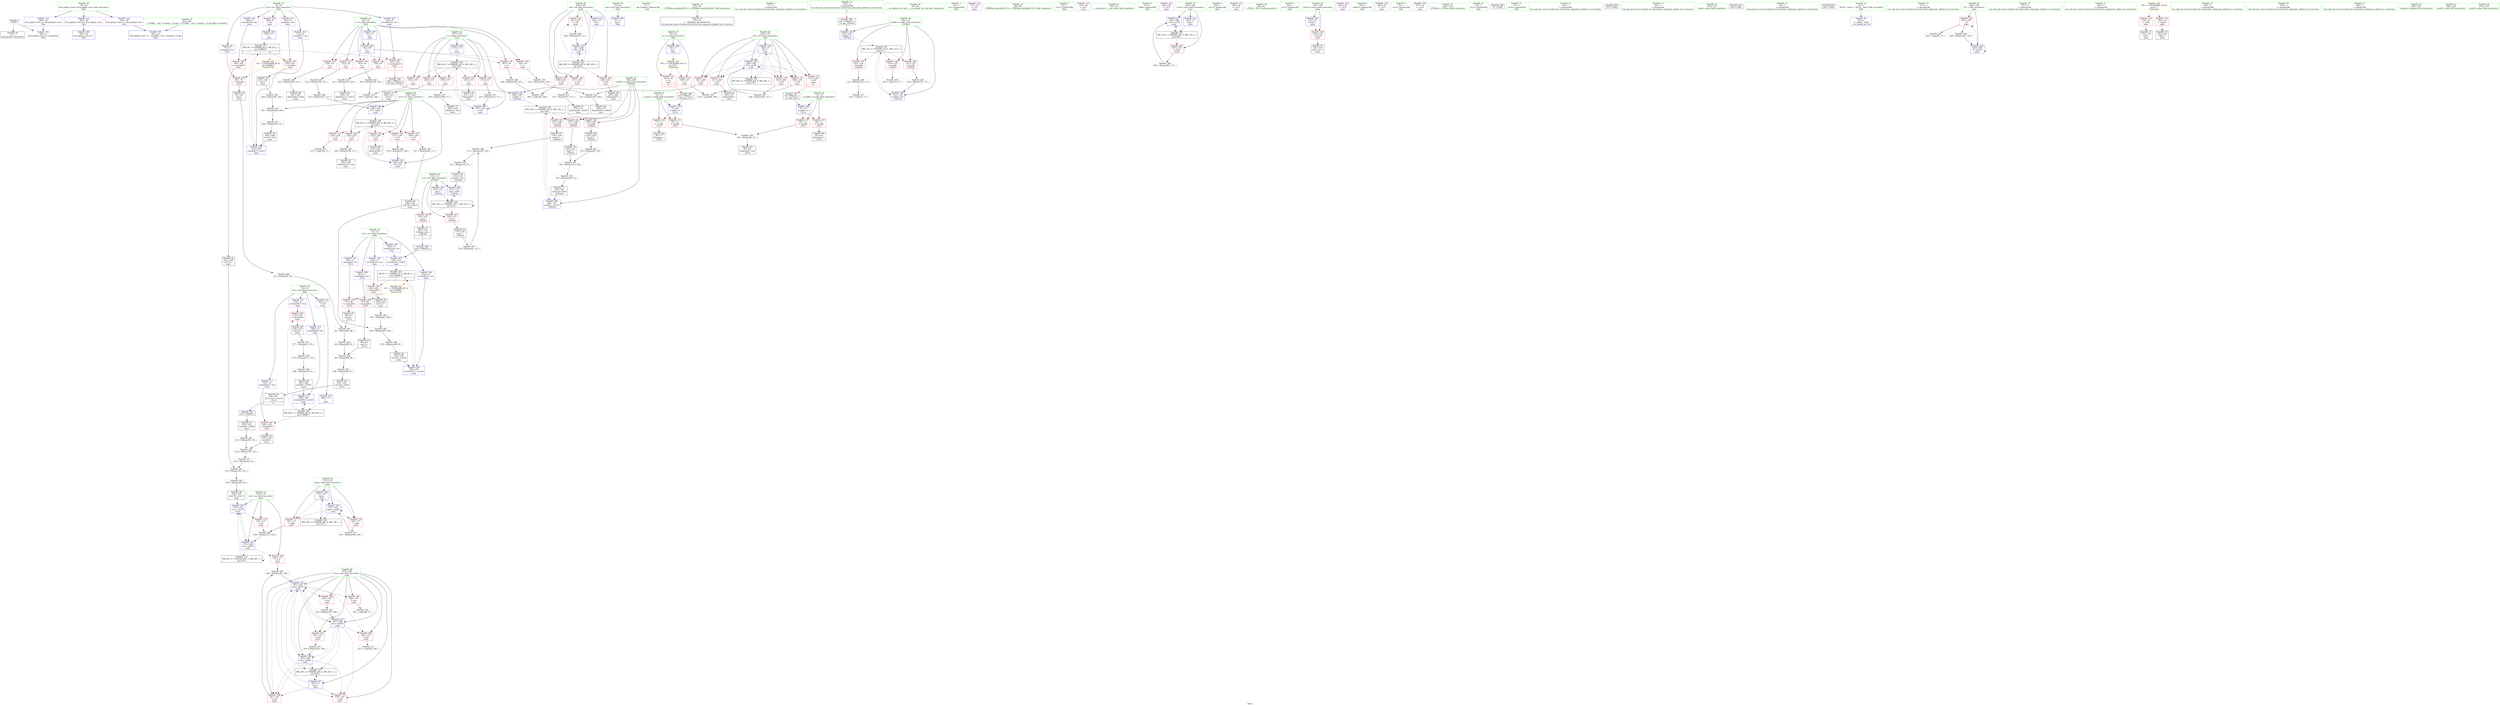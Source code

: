 digraph "SVFG" {
	label="SVFG";

	Node0x557947da56a0 [shape=record,color=grey,label="{NodeID: 0\nNullPtr}"];
	Node0x557947da56a0 -> Node0x557947db74b0[style=solid];
	Node0x557947da56a0 -> Node0x557947db95c0[style=solid];
	Node0x557947dc67a0 [shape=record,color=grey,label="{NodeID: 277\n323 = Binary(322, 91, )\n}"];
	Node0x557947dc67a0 -> Node0x557947dc8120[style=solid];
	Node0x557947db9790 [shape=record,color=blue,label="{NodeID: 194\n73\<--70\nm.addr\<--m\n_Z1Cii\n}"];
	Node0x557947db9790 -> Node0x557947dbc6c0[style=dashed];
	Node0x557947db9790 -> Node0x557947dbc790[style=dashed];
	Node0x557947db6980 [shape=record,color=purple,label="{NodeID: 111\n274\<--13\narrayidx41\<--two\nmain\n}"];
	Node0x557947db6980 -> Node0x557947dbedc0[style=solid];
	Node0x557947db4d10 [shape=record,color=green,label="{NodeID: 28\n21\<--22\nans\<--ans_field_insensitive\nGlob }"];
	Node0x557947db4d10 -> Node0x557947dbf230[style=solid];
	Node0x557947dc91a0 [shape=record,color=grey,label="{NodeID: 305\n348 = Binary(347, 349, )\n}"];
	Node0x557947dc91a0 -> Node0x557947dc1e90[style=solid];
	Node0x557947dc1dc0 [shape=record,color=blue,label="{NodeID: 222\n167\<--342\nans\<--add76\nmain\n}"];
	Node0x557947dc1dc0 -> Node0x557947dbdf20[style=dashed];
	Node0x557947dc1dc0 -> Node0x557947dbdff0[style=dashed];
	Node0x557947dc1dc0 -> Node0x557947dbe0c0[style=dashed];
	Node0x557947dc1dc0 -> Node0x557947dbe190[style=dashed];
	Node0x557947dc1dc0 -> Node0x557947dbe260[style=dashed];
	Node0x557947dc1dc0 -> Node0x557947dbe330[style=dashed];
	Node0x557947dc1dc0 -> Node0x557947dc1dc0[style=dashed];
	Node0x557947dc1dc0 -> Node0x557947dc1e90[style=dashed];
	Node0x557947dc1dc0 -> Node0x557947dc1f60[style=dashed];
	Node0x557947dc1dc0 -> Node0x557947dd84f0[style=dashed];
	Node0x557947dbc930 [shape=record,color=red,label="{NodeID: 139\n87\<--86\n\<--arrayidx2\n_Z1Cii\n}"];
	Node0x557947dbc930 -> Node0x557947db7920[style=solid];
	Node0x557947db74b0 [shape=record,color=black,label="{NodeID: 56\n2\<--3\ndummyVal\<--dummyVal\n}"];
	Node0x557947dd89f0 [shape=record,color=black,label="{NodeID: 333\nMR_36V_2 = PHI(MR_36V_4, MR_36V_1, )\npts\{170 \}\n}"];
	Node0x557947dd89f0 -> Node0x557947dc1a80[style=dashed];
	Node0x557947dbdff0 [shape=record,color=red,label="{NodeID: 167\n344\<--167\n\<--ans\nmain\n}"];
	Node0x557947dbdff0 -> Node0x557947dca520[style=solid];
	Node0x557947db8bd0 [shape=record,color=black,label="{NodeID: 84\n248\<--247\nconv26\<--add25\nmain\n}"];
	Node0x557947db8bd0 -> Node0x557947dc8a20[style=solid];
	Node0x557947d94980 [shape=record,color=green,label="{NodeID: 1\n7\<--1\n__dso_handle\<--dummyObj\nGlob }"];
	Node0x557947dc6920 [shape=record,color=grey,label="{NodeID: 278\n325 = Binary(195, 324, )\n}"];
	Node0x557947dc6920 -> Node0x557947dc6320[style=solid];
	Node0x557947db9860 [shape=record,color=blue,label="{NodeID: 195\n108\<--106\na.addr\<--a\n_Z3Powii\n}"];
	Node0x557947db9860 -> Node0x557947dd75f0[style=dashed];
	Node0x557947db6a50 [shape=record,color=purple,label="{NodeID: 112\n284\<--13\narrayidx48\<--two\nmain\n}"];
	Node0x557947db6a50 -> Node0x557947dc1670[style=solid];
	Node0x557947db4de0 [shape=record,color=green,label="{NodeID: 29\n39\<--43\nllvm.global_ctors\<--llvm.global_ctors_field_insensitive\nGlob }"];
	Node0x557947db4de0 -> Node0x557947dbba00[style=solid];
	Node0x557947db4de0 -> Node0x557947dbbb00[style=solid];
	Node0x557947db4de0 -> Node0x557947dbbc00[style=solid];
	Node0x557947dc9320 [shape=record,color=grey,label="{NodeID: 306\n250 = Binary(249, 91, )\n}"];
	Node0x557947dc9320 -> Node0x557947db8ca0[style=solid];
	Node0x557947dc1e90 [shape=record,color=blue,label="{NodeID: 223\n167\<--348\nans\<--add78\nmain\n}"];
	Node0x557947dc1e90 -> Node0x557947dbdf20[style=dashed];
	Node0x557947dc1e90 -> Node0x557947dbe190[style=dashed];
	Node0x557947dc1e90 -> Node0x557947dbe260[style=dashed];
	Node0x557947dc1e90 -> Node0x557947dbe330[style=dashed];
	Node0x557947dc1e90 -> Node0x557947dc1dc0[style=dashed];
	Node0x557947dc1e90 -> Node0x557947dc1f60[style=dashed];
	Node0x557947dc1e90 -> Node0x557947dd84f0[style=dashed];
	Node0x557947dbca00 [shape=record,color=red,label="{NodeID: 140\n97\<--96\n\<--arrayidx6\n_Z1Cii\n}"];
	Node0x557947dbca00 -> Node0x557947db7ac0[style=solid];
	Node0x557947db75b0 [shape=record,color=black,label="{NodeID: 57\n52\<--53\n\<--_ZNSt8ios_base4InitD1Ev\nCan only get source location for instruction, argument, global var or function.}"];
	Node0x557947dd8ef0 [shape=record,color=black,label="{NodeID: 334\nMR_38V_2 = PHI(MR_38V_4, MR_38V_1, )\npts\{172 \}\n}"];
	Node0x557947dd8ef0 -> Node0x557947dc1b50[style=dashed];
	Node0x557947dbe0c0 [shape=record,color=red,label="{NodeID: 168\n347\<--167\n\<--ans\nmain\n}"];
	Node0x557947dbe0c0 -> Node0x557947dc91a0[style=solid];
	Node0x557947db8ca0 [shape=record,color=black,label="{NodeID: 85\n251\<--250\nconv29\<--rem28\nmain\n}"];
	Node0x557947db8ca0 -> Node0x557947dba3c0[style=solid];
	Node0x557947da5730 [shape=record,color=green,label="{NodeID: 2\n17\<--1\n\<--dummyObj\nCan only get source location for instruction, argument, global var or function.}"];
	Node0x557947dc6aa0 [shape=record,color=grey,label="{NodeID: 279\n145 = Binary(142, 144, )\n}"];
	Node0x557947dc6aa0 -> Node0x557947dc6620[style=solid];
	Node0x557947db9930 [shape=record,color=blue,label="{NodeID: 196\n110\<--107\nb.addr\<--b\n_Z3Powii\n}"];
	Node0x557947db9930 -> Node0x557947dd6bf0[style=dashed];
	Node0x557947db6b20 [shape=record,color=purple,label="{NodeID: 113\n319\<--13\narrayidx63\<--two\nmain\n}"];
	Node0x557947db6b20 -> Node0x557947dbee90[style=solid];
	Node0x557947db4eb0 [shape=record,color=green,label="{NodeID: 30\n44\<--45\n__cxx_global_var_init\<--__cxx_global_var_init_field_insensitive\n}"];
	Node0x557947dc94a0 [shape=record,color=grey,label="{NodeID: 307\n199 = Binary(198, 117, )\n}"];
	Node0x557947dc94a0 -> Node0x557947db8480[style=solid];
	Node0x557947dc1f60 [shape=record,color=blue,label="{NodeID: 224\n167\<--356\nans\<--sub81\nmain\n}"];
	Node0x557947dc1f60 -> Node0x557947dbdf20[style=dashed];
	Node0x557947dc1f60 -> Node0x557947dbe330[style=dashed];
	Node0x557947dc1f60 -> Node0x557947dc1dc0[style=dashed];
	Node0x557947dc1f60 -> Node0x557947dd84f0[style=dashed];
	Node0x557947dbcad0 [shape=record,color=red,label="{NodeID: 141\n129\<--108\n\<--a.addr\n_Z3Powii\n}"];
	Node0x557947dbcad0 -> Node0x557947db7e00[style=solid];
	Node0x557947db76b0 [shape=record,color=black,label="{NodeID: 58\n78\<--77\nidxprom\<--\n_Z1Cii\n}"];
	Node0x557947dd93f0 [shape=record,color=black,label="{NodeID: 335\nMR_40V_2 = PHI(MR_40V_3, MR_40V_1, )\npts\{174 \}\n}"];
	Node0x557947dd93f0 -> Node0x557947dc1c20[style=dashed];
	Node0x557947dd93f0 -> Node0x557947dd93f0[style=dashed];
	Node0x557947dbe190 [shape=record,color=red,label="{NodeID: 169\n352\<--167\n\<--ans\nmain\n}"];
	Node0x557947dbe190 -> Node0x557947dca0a0[style=solid];
	Node0x557947db8d70 [shape=record,color=black,label="{NodeID: 86\n253\<--252\nidxprom30\<--\nmain\n}"];
	Node0x557947da8ba0 [shape=record,color=green,label="{NodeID: 3\n23\<--1\n.str\<--dummyObj\nGlob }"];
	Node0x557947dc6c20 [shape=record,color=grey,label="{NodeID: 280\n268 = Binary(195, 267, )\n}"];
	Node0x557947dc6c20 -> Node0x557947dca220[style=solid];
	Node0x557947db9a00 [shape=record,color=blue,label="{NodeID: 197\n112\<--117\nret\<--\n_Z3Powii\n}"];
	Node0x557947db9a00 -> Node0x557947dd70f0[style=dashed];
	Node0x557947db6bf0 [shape=record,color=purple,label="{NodeID: 114\n177\<--23\n\<--.str\nmain\n}"];
	Node0x557947db4f80 [shape=record,color=green,label="{NodeID: 31\n48\<--49\n_ZNSt8ios_base4InitC1Ev\<--_ZNSt8ios_base4InitC1Ev_field_insensitive\n}"];
	Node0x557947dc9620 [shape=record,color=grey,label="{NodeID: 308\n220 = Binary(195, 219, )\n}"];
	Node0x557947dc9620 -> Node0x557947db8890[style=solid];
	Node0x557947dc2030 [shape=record,color=blue,label="{NodeID: 225\n171\<--361\nsign\<--mul84\nmain\n}"];
	Node0x557947dc2030 -> Node0x557947dbe810[style=dashed];
	Node0x557947dc2030 -> Node0x557947dbe8e0[style=dashed];
	Node0x557947dc2030 -> Node0x557947dc2030[style=dashed];
	Node0x557947dc2030 -> Node0x557947dd8ef0[style=dashed];
	Node0x557947dbcba0 [shape=record,color=red,label="{NodeID: 142\n140\<--108\n\<--a.addr\n_Z3Powii\n}"];
	Node0x557947dbcba0 -> Node0x557947db7fa0[style=solid];
	Node0x557947db7780 [shape=record,color=black,label="{NodeID: 59\n81\<--80\nconv\<--\n_Z1Cii\n}"];
	Node0x557947db7780 -> Node0x557947dc7520[style=solid];
	Node0x557947dda100 [shape=record,color=black,label="{NodeID: 336\nMR_24V_3 = PHI(MR_24V_4, MR_24V_2, )\npts\{158 \}\n}"];
	Node0x557947dda100 -> Node0x557947dbd220[style=dashed];
	Node0x557947dda100 -> Node0x557947dbd2f0[style=dashed];
	Node0x557947dda100 -> Node0x557947dbd3c0[style=dashed];
	Node0x557947dda100 -> Node0x557947dbd490[style=dashed];
	Node0x557947dda100 -> Node0x557947dbd560[style=dashed];
	Node0x557947dda100 -> Node0x557947dba150[style=dashed];
	Node0x557947dbe260 [shape=record,color=red,label="{NodeID: 170\n355\<--167\n\<--ans\nmain\n}"];
	Node0x557947dbe260 -> Node0x557947dc6020[style=solid];
	Node0x557947db8e40 [shape=record,color=black,label="{NodeID: 87\n273\<--272\nidxprom40\<--sub39\nmain\n}"];
	Node0x557947da9d30 [shape=record,color=green,label="{NodeID: 4\n25\<--1\n.str.1\<--dummyObj\nGlob }"];
	Node0x557947dc6da0 [shape=record,color=grey,label="{NodeID: 281\n142 = Binary(83, 141, )\n}"];
	Node0x557947dc6da0 -> Node0x557947dc6aa0[style=solid];
	Node0x557947db9ad0 [shape=record,color=blue,label="{NodeID: 198\n112\<--133\nret\<--conv4\n_Z3Powii\n}"];
	Node0x557947db9ad0 -> Node0x557947dd70f0[style=dashed];
	Node0x557947db6cc0 [shape=record,color=purple,label="{NodeID: 115\n178\<--25\n\<--.str.1\nmain\n}"];
	Node0x557947db5050 [shape=record,color=green,label="{NodeID: 32\n54\<--55\n__cxa_atexit\<--__cxa_atexit_field_insensitive\n}"];
	Node0x557947dc97a0 [shape=record,color=grey,label="{NodeID: 309\n204 = Binary(83, 203, )\n}"];
	Node0x557947dc97a0 -> Node0x557947dc9920[style=solid];
	Node0x557947dc2100 [shape=record,color=blue,label="{NodeID: 226\n169\<--364\ni55\<--inc85\nmain\n}"];
	Node0x557947dc2100 -> Node0x557947dbe400[style=dashed];
	Node0x557947dc2100 -> Node0x557947dbe4d0[style=dashed];
	Node0x557947dc2100 -> Node0x557947dbe5a0[style=dashed];
	Node0x557947dc2100 -> Node0x557947dbe670[style=dashed];
	Node0x557947dc2100 -> Node0x557947dbe740[style=dashed];
	Node0x557947dc2100 -> Node0x557947dc2100[style=dashed];
	Node0x557947dc2100 -> Node0x557947dd89f0[style=dashed];
	Node0x557947dbcc70 [shape=record,color=red,label="{NodeID: 143\n143\<--108\n\<--a.addr\n_Z3Powii\n}"];
	Node0x557947dbcc70 -> Node0x557947db8070[style=solid];
	Node0x557947db7850 [shape=record,color=black,label="{NodeID: 60\n85\<--84\nidxprom1\<--\n_Z1Cii\n}"];
	Node0x557947dda1f0 [shape=record,color=black,label="{NodeID: 337\nMR_6V_3 = PHI(MR_6V_4, MR_6V_2, )\npts\{100000 \}\n|{|<s4>8}}"];
	Node0x557947dda1f0 -> Node0x557947dbeb50[style=dashed];
	Node0x557947dda1f0 -> Node0x557947dbec20[style=dashed];
	Node0x557947dda1f0 -> Node0x557947dbef60[style=dashed];
	Node0x557947dda1f0 -> Node0x557947dba080[style=dashed];
	Node0x557947dda1f0:s4 -> Node0x557947ddd8c0[style=dashed,color=red];
	Node0x557947dbe330 [shape=record,color=red,label="{NodeID: 171\n370\<--167\n\<--ans\nmain\n}"];
	Node0x557947db8f10 [shape=record,color=black,label="{NodeID: 88\n276\<--275\nconv42\<--\nmain\n}"];
	Node0x557947db8f10 -> Node0x557947dc61a0[style=solid];
	Node0x557947da5900 [shape=record,color=green,label="{NodeID: 5\n27\<--1\nstdin\<--dummyObj\nGlob }"];
	Node0x557947dc6f20 [shape=record,color=grey,label="{NodeID: 282\n322 = Binary(316, 321, )\n}"];
	Node0x557947dc6f20 -> Node0x557947dc67a0[style=solid];
	Node0x557947db9ba0 [shape=record,color=blue,label="{NodeID: 199\n110\<--138\nb.addr\<--shr\n_Z3Powii\n}"];
	Node0x557947db9ba0 -> Node0x557947dd6bf0[style=dashed];
	Node0x557947dbb5f0 [shape=record,color=purple,label="{NodeID: 116\n183\<--28\n\<--.str.2\nmain\n}"];
	Node0x557947db5120 [shape=record,color=green,label="{NodeID: 33\n53\<--59\n_ZNSt8ios_base4InitD1Ev\<--_ZNSt8ios_base4InitD1Ev_field_insensitive\n}"];
	Node0x557947db5120 -> Node0x557947db75b0[style=solid];
	Node0x557947a351b0 [shape=record,color=black,label="{NodeID: 393\n314 = PHI(68, )\n}"];
	Node0x557947a351b0 -> Node0x557947db9180[style=solid];
	Node0x557947dc9920 [shape=record,color=grey,label="{NodeID: 310\n207 = Binary(204, 206, )\n}"];
	Node0x557947dc9920 -> Node0x557947dc9c20[style=solid];
	Node0x557947dc21d0 [shape=record,color=blue,label="{NodeID: 227\n165\<--368\nCase\<--inc87\nmain\n}"];
	Node0x557947dc21d0 -> Node0x557947dd7ff0[style=dashed];
	Node0x557947dbcd40 [shape=record,color=red,label="{NodeID: 144\n119\<--110\n\<--b.addr\n_Z3Powii\n}"];
	Node0x557947dbcd40 -> Node0x557947dca6a0[style=solid];
	Node0x557947db7920 [shape=record,color=black,label="{NodeID: 61\n88\<--87\nconv3\<--\n_Z1Cii\n}"];
	Node0x557947db7920 -> Node0x557947dc7ca0[style=solid];
	Node0x557947dbe400 [shape=record,color=red,label="{NodeID: 172\n308\<--169\n\<--i55\nmain\n}"];
	Node0x557947dbe400 -> Node0x557947dcab20[style=solid];
	Node0x557947db8fe0 [shape=record,color=black,label="{NodeID: 89\n281\<--280\nconv46\<--rem45\nmain\n}"];
	Node0x557947db8fe0 -> Node0x557947dc1670[style=solid];
	Node0x557947da5990 [shape=record,color=green,label="{NodeID: 6\n28\<--1\n.str.2\<--dummyObj\nGlob }"];
	Node0x557947dc70a0 [shape=record,color=grey,label="{NodeID: 283\n342 = Binary(341, 340, )\n}"];
	Node0x557947dc70a0 -> Node0x557947dc1dc0[style=solid];
	Node0x557947db9c70 [shape=record,color=blue,label="{NodeID: 200\n108\<--147\na.addr\<--conv10\n_Z3Powii\n}"];
	Node0x557947db9c70 -> Node0x557947dd75f0[style=dashed];
	Node0x557947dbb6c0 [shape=record,color=purple,label="{NodeID: 117\n184\<--30\n\<--.str.3\nmain\n}"];
	Node0x557947db51f0 [shape=record,color=green,label="{NodeID: 34\n66\<--67\n_Z1Cii\<--_Z1Cii_field_insensitive\n}"];
	Node0x557947def660 [shape=record,color=black,label="{NodeID: 394\n106 = PHI(223, )\n0th arg _Z3Powii }"];
	Node0x557947def660 -> Node0x557947db9860[style=solid];
	Node0x557947dc9aa0 [shape=record,color=grey,label="{NodeID: 311\n216 = Binary(215, 117, )\n}"];
	Node0x557947dc9aa0 -> Node0x557947dba150[style=solid];
	Node0x557947dbce10 [shape=record,color=red,label="{NodeID: 145\n122\<--110\n\<--b.addr\n_Z3Powii\n}"];
	Node0x557947dbce10 -> Node0x557947dc7220[style=solid];
	Node0x557947db79f0 [shape=record,color=black,label="{NodeID: 62\n95\<--94\nidxprom5\<--sub\n_Z1Cii\n}"];
	Node0x557947dbe4d0 [shape=record,color=red,label="{NodeID: 173\n313\<--169\n\<--i55\nmain\n|{<s0>8}}"];
	Node0x557947dbe4d0:s0 -> Node0x557947def9e0[style=solid,color=red];
	Node0x557947db90b0 [shape=record,color=black,label="{NodeID: 90\n283\<--282\nidxprom47\<--\nmain\n}"];
	Node0x557947da68d0 [shape=record,color=green,label="{NodeID: 7\n30\<--1\n.str.3\<--dummyObj\nGlob }"];
	Node0x557947dc7220 [shape=record,color=grey,label="{NodeID: 284\n123 = Binary(122, 117, )\n}"];
	Node0x557947dc7220 -> Node0x557947dca3a0[style=solid];
	Node0x557947db9d40 [shape=record,color=blue,label="{NodeID: 201\n155\<--17\nretval\<--\nmain\n}"];
	Node0x557947db9d40 -> Node0x557947dbd150[style=dashed];
	Node0x557947dbb790 [shape=record,color=purple,label="{NodeID: 118\n292\<--33\n\<--.str.4\nmain\n}"];
	Node0x557947db52c0 [shape=record,color=green,label="{NodeID: 35\n71\<--72\nn.addr\<--n.addr_field_insensitive\n_Z1Cii\n}"];
	Node0x557947db52c0 -> Node0x557947dbc520[style=solid];
	Node0x557947db52c0 -> Node0x557947dbc5f0[style=solid];
	Node0x557947db52c0 -> Node0x557947db96c0[style=solid];
	Node0x557947def760 [shape=record,color=black,label="{NodeID: 395\n107 = PHI(225, )\n1st arg _Z3Powii }"];
	Node0x557947def760 -> Node0x557947db9930[style=solid];
	Node0x557947dc9c20 [shape=record,color=grey,label="{NodeID: 312\n208 = Binary(207, 91, )\n}"];
	Node0x557947dc9c20 -> Node0x557947db86f0[style=solid];
	Node0x557947dbcee0 [shape=record,color=red,label="{NodeID: 146\n137\<--110\n\<--b.addr\n_Z3Powii\n}"];
	Node0x557947dbcee0 -> Node0x557947dc73a0[style=solid];
	Node0x557947db7ac0 [shape=record,color=black,label="{NodeID: 63\n98\<--97\nconv7\<--\n_Z1Cii\n}"];
	Node0x557947db7ac0 -> Node0x557947dbb250[style=solid];
	Node0x557947dbe5a0 [shape=record,color=red,label="{NodeID: 174\n317\<--169\n\<--i55\nmain\n}"];
	Node0x557947dbe5a0 -> Node0x557947db9250[style=solid];
	Node0x557947db9180 [shape=record,color=black,label="{NodeID: 91\n315\<--314\nconv60\<--call59\nmain\n}"];
	Node0x557947db9180 -> Node0x557947dc5a20[style=solid];
	Node0x557947da6960 [shape=record,color=green,label="{NodeID: 8\n32\<--1\nstdout\<--dummyObj\nGlob }"];
	Node0x557947dc73a0 [shape=record,color=grey,label="{NodeID: 285\n138 = Binary(137, 117, )\n}"];
	Node0x557947dc73a0 -> Node0x557947db9ba0[style=solid];
	Node0x557947db9e10 [shape=record,color=blue,label="{NodeID: 202\n16\<--187\nn\<--\nmain\n}"];
	Node0x557947db9e10 -> Node0x557947dbbd00[style=dashed];
	Node0x557947db9e10 -> Node0x557947dbbdd0[style=dashed];
	Node0x557947db9e10 -> Node0x557947dbbea0[style=dashed];
	Node0x557947db9e10 -> Node0x557947dbbf70[style=dashed];
	Node0x557947db9e10 -> Node0x557947dbc040[style=dashed];
	Node0x557947db9e10 -> Node0x557947dbc110[style=dashed];
	Node0x557947dbb860 [shape=record,color=purple,label="{NodeID: 119\n302\<--35\n\<--.str.5\nmain\n}"];
	Node0x557947db5390 [shape=record,color=green,label="{NodeID: 36\n73\<--74\nm.addr\<--m.addr_field_insensitive\n_Z1Cii\n}"];
	Node0x557947db5390 -> Node0x557947dbc6c0[style=solid];
	Node0x557947db5390 -> Node0x557947dbc790[style=solid];
	Node0x557947db5390 -> Node0x557947db9790[style=solid];
	Node0x557947def8a0 [shape=record,color=black,label="{NodeID: 396\n69 = PHI(312, )\n0th arg _Z1Cii }"];
	Node0x557947def8a0 -> Node0x557947db96c0[style=solid];
	Node0x557947dc9da0 [shape=record,color=grey,label="{NodeID: 313\n227 = Binary(195, 226, )\n}"];
	Node0x557947dc9da0 -> Node0x557947db8960[style=solid];
	Node0x557947dbcfb0 [shape=record,color=red,label="{NodeID: 147\n126\<--112\n\<--ret\n_Z3Powii\n}"];
	Node0x557947dbcfb0 -> Node0x557947db7d30[style=solid];
	Node0x557947db7b90 [shape=record,color=black,label="{NodeID: 64\n101\<--100\nconv10\<--rem9\n_Z1Cii\n}"];
	Node0x557947db7b90 -> Node0x557947db7c60[style=solid];
	Node0x557947dbe670 [shape=record,color=red,label="{NodeID: 175\n326\<--169\n\<--i55\nmain\n}"];
	Node0x557947dbe670 -> Node0x557947dc6320[style=solid];
	Node0x557947db9250 [shape=record,color=black,label="{NodeID: 92\n318\<--317\nidxprom62\<--\nmain\n}"];
	Node0x557947da9f70 [shape=record,color=green,label="{NodeID: 9\n33\<--1\n.str.4\<--dummyObj\nGlob }"];
	Node0x557947dc7520 [shape=record,color=grey,label="{NodeID: 286\n82 = Binary(83, 81, )\n}"];
	Node0x557947dc7520 -> Node0x557947dc7ca0[style=solid];
	Node0x557947db9ee0 [shape=record,color=blue,label="{NodeID: 203\n188\<--117\n\<--\nmain\n}"];
	Node0x557947db9ee0 -> Node0x557947dda1f0[style=dashed];
	Node0x557947dbb930 [shape=record,color=purple,label="{NodeID: 120\n371\<--37\n\<--.str.6\nmain\n}"];
	Node0x557947db5460 [shape=record,color=green,label="{NodeID: 37\n103\<--104\n_Z3Powii\<--_Z3Powii_field_insensitive\n}"];
	Node0x557947def9e0 [shape=record,color=black,label="{NodeID: 397\n70 = PHI(313, )\n1st arg _Z1Cii }"];
	Node0x557947def9e0 -> Node0x557947db9790[style=solid];
	Node0x557947dc9f20 [shape=record,color=grey,label="{NodeID: 314\n237 = cmp(236, 17, )\n}"];
	Node0x557947dbd080 [shape=record,color=red,label="{NodeID: 148\n150\<--112\n\<--ret\n_Z3Powii\n}"];
	Node0x557947dbd080 -> Node0x557947db8210[style=solid];
	Node0x557947db7c60 [shape=record,color=black,label="{NodeID: 65\n68\<--101\n_Z1Cii_ret\<--conv10\n_Z1Cii\n|{<s0>8}}"];
	Node0x557947db7c60:s0 -> Node0x557947a351b0[style=solid,color=blue];
	Node0x557947ddbaf0 [shape=record,color=black,label="{NodeID: 342\nMR_26V_3 = PHI(MR_26V_4, MR_26V_2, )\npts\{160 \}\n}"];
	Node0x557947ddbaf0 -> Node0x557947dbd630[style=dashed];
	Node0x557947ddbaf0 -> Node0x557947dbd700[style=dashed];
	Node0x557947ddbaf0 -> Node0x557947dbd7d0[style=dashed];
	Node0x557947ddbaf0 -> Node0x557947dbd8a0[style=dashed];
	Node0x557947ddbaf0 -> Node0x557947dbd970[style=dashed];
	Node0x557947ddbaf0 -> Node0x557947dba490[style=dashed];
	Node0x557947dbe740 [shape=record,color=red,label="{NodeID: 176\n363\<--169\n\<--i55\nmain\n}"];
	Node0x557947dbe740 -> Node0x557947dc76a0[style=solid];
	Node0x557947db9320 [shape=record,color=black,label="{NodeID: 93\n321\<--320\nconv64\<--\nmain\n}"];
	Node0x557947db9320 -> Node0x557947dc6f20[style=solid];
	Node0x557947daa040 [shape=record,color=green,label="{NodeID: 10\n35\<--1\n.str.5\<--dummyObj\nGlob }"];
	Node0x557947dc76a0 [shape=record,color=grey,label="{NodeID: 287\n364 = Binary(363, 117, )\n}"];
	Node0x557947dc76a0 -> Node0x557947dc2100[style=solid];
	Node0x557947db9fb0 [shape=record,color=blue,label="{NodeID: 204\n157\<--117\ni\<--\nmain\n}"];
	Node0x557947db9fb0 -> Node0x557947dda100[style=dashed];
	Node0x557947dbba00 [shape=record,color=purple,label="{NodeID: 121\n392\<--39\nllvm.global_ctors_0\<--llvm.global_ctors\nGlob }"];
	Node0x557947dbba00 -> Node0x557947dbf330[style=solid];
	Node0x557947db5530 [shape=record,color=green,label="{NodeID: 38\n108\<--109\na.addr\<--a.addr_field_insensitive\n_Z3Powii\n}"];
	Node0x557947db5530 -> Node0x557947dbcad0[style=solid];
	Node0x557947db5530 -> Node0x557947dbcba0[style=solid];
	Node0x557947db5530 -> Node0x557947dbcc70[style=solid];
	Node0x557947db5530 -> Node0x557947db9860[style=solid];
	Node0x557947db5530 -> Node0x557947db9c70[style=solid];
	Node0x557947defd90 [shape=record,color=black,label="{NodeID: 398\n51 = PHI()\n}"];
	Node0x557947dca0a0 [shape=record,color=grey,label="{NodeID: 315\n353 = cmp(352, 349, )\n}"];
	Node0x557947dbd150 [shape=record,color=red,label="{NodeID: 149\n376\<--155\n\<--retval\nmain\n}"];
	Node0x557947dbd150 -> Node0x557947db5e20[style=solid];
	Node0x557947db7d30 [shape=record,color=black,label="{NodeID: 66\n127\<--126\nconv\<--\n_Z3Powii\n}"];
	Node0x557947db7d30 -> Node0x557947dc85a0[style=solid];
	Node0x557947ddbff0 [shape=record,color=black,label="{NodeID: 343\nMR_8V_3 = PHI(MR_8V_4, MR_8V_2, )\npts\{120000 \}\n|{|<s2>8}}"];
	Node0x557947ddbff0 -> Node0x557947dbecf0[style=dashed];
	Node0x557947ddbff0 -> Node0x557947dba3c0[style=dashed];
	Node0x557947ddbff0:s2 -> Node0x557947ddd9a0[style=dashed,color=red];
	Node0x557947dbe810 [shape=record,color=red,label="{NodeID: 177\n336\<--171\n\<--sign\nmain\n}"];
	Node0x557947dbe810 -> Node0x557947dc88a0[style=solid];
	Node0x557947db93f0 [shape=record,color=black,label="{NodeID: 94\n328\<--327\nidxprom69\<--sub68\nmain\n}"];
	Node0x557947daa110 [shape=record,color=green,label="{NodeID: 11\n37\<--1\n.str.6\<--dummyObj\nGlob }"];
	Node0x557947dc7820 [shape=record,color=grey,label="{NodeID: 288\n333 = Binary(332, 91, )\n}"];
	Node0x557947dc7820 -> Node0x557947db5d50[style=solid];
	Node0x557947dba080 [shape=record,color=blue,label="{NodeID: 205\n212\<--209\narrayidx7\<--conv5\nmain\n}"];
	Node0x557947dba080 -> Node0x557947dda1f0[style=dashed];
	Node0x557947dbbb00 [shape=record,color=purple,label="{NodeID: 122\n393\<--39\nllvm.global_ctors_1\<--llvm.global_ctors\nGlob }"];
	Node0x557947dbbb00 -> Node0x557947dbf430[style=solid];
	Node0x557947db5600 [shape=record,color=green,label="{NodeID: 39\n110\<--111\nb.addr\<--b.addr_field_insensitive\n_Z3Powii\n}"];
	Node0x557947db5600 -> Node0x557947dbcd40[style=solid];
	Node0x557947db5600 -> Node0x557947dbce10[style=solid];
	Node0x557947db5600 -> Node0x557947dbcee0[style=solid];
	Node0x557947db5600 -> Node0x557947db9930[style=solid];
	Node0x557947db5600 -> Node0x557947db9ba0[style=solid];
	Node0x557947defe90 [shape=record,color=black,label="{NodeID: 399\n224 = PHI(105, )\n}"];
	Node0x557947defe90 -> Node0x557947dba220[style=solid];
	Node0x557947dca220 [shape=record,color=grey,label="{NodeID: 316\n269 = cmp(266, 268, )\n}"];
	Node0x557947dbd220 [shape=record,color=red,label="{NodeID: 150\n192\<--157\n\<--i\nmain\n}"];
	Node0x557947dbd220 -> Node0x557947dca9a0[style=solid];
	Node0x557947db7e00 [shape=record,color=black,label="{NodeID: 67\n130\<--129\nconv2\<--\n_Z3Powii\n}"];
	Node0x557947db7e00 -> Node0x557947dc8420[style=solid];
	Node0x557947dbe8e0 [shape=record,color=red,label="{NodeID: 178\n360\<--171\n\<--sign\nmain\n}"];
	Node0x557947dbe8e0 -> Node0x557947dc64a0[style=solid];
	Node0x557947db94c0 [shape=record,color=black,label="{NodeID: 95\n331\<--330\nconv71\<--\nmain\n}"];
	Node0x557947db94c0 -> Node0x557947dc8120[style=solid];
	Node0x557947db4250 [shape=record,color=green,label="{NodeID: 12\n40\<--1\n\<--dummyObj\nCan only get source location for instruction, argument, global var or function.}"];
	Node0x557947dc79a0 [shape=record,color=grey,label="{NodeID: 289\n368 = Binary(367, 117, )\n}"];
	Node0x557947dc79a0 -> Node0x557947dc21d0[style=solid];
	Node0x557947dba150 [shape=record,color=blue,label="{NodeID: 206\n157\<--216\ni\<--inc\nmain\n}"];
	Node0x557947dba150 -> Node0x557947dda100[style=dashed];
	Node0x557947dbbc00 [shape=record,color=purple,label="{NodeID: 123\n394\<--39\nllvm.global_ctors_2\<--llvm.global_ctors\nGlob }"];
	Node0x557947dbbc00 -> Node0x557947db95c0[style=solid];
	Node0x557947db56d0 [shape=record,color=green,label="{NodeID: 40\n112\<--113\nret\<--ret_field_insensitive\n_Z3Powii\n}"];
	Node0x557947db56d0 -> Node0x557947dbcfb0[style=solid];
	Node0x557947db56d0 -> Node0x557947dbd080[style=solid];
	Node0x557947db56d0 -> Node0x557947db9a00[style=solid];
	Node0x557947db56d0 -> Node0x557947db9ad0[style=solid];
	Node0x557947df0080 [shape=record,color=black,label="{NodeID: 400\n372 = PHI()\n}"];
	Node0x557947dca3a0 [shape=record,color=grey,label="{NodeID: 317\n124 = cmp(123, 17, )\n}"];
	Node0x557947dbd2f0 [shape=record,color=red,label="{NodeID: 151\n198\<--157\n\<--i\nmain\n}"];
	Node0x557947dbd2f0 -> Node0x557947dc94a0[style=solid];
	Node0x557947db7ed0 [shape=record,color=black,label="{NodeID: 68\n133\<--132\nconv4\<--rem\n_Z3Powii\n}"];
	Node0x557947db7ed0 -> Node0x557947db9ad0[style=solid];
	Node0x557947dbe9b0 [shape=record,color=red,label="{NodeID: 179\n337\<--173\n\<--cur\nmain\n}"];
	Node0x557947dbe9b0 -> Node0x557947dc88a0[style=solid];
	Node0x557947db5d50 [shape=record,color=black,label="{NodeID: 96\n334\<--333\nconv74\<--rem73\nmain\n}"];
	Node0x557947db5d50 -> Node0x557947dc1c20[style=solid];
	Node0x557947db42e0 [shape=record,color=green,label="{NodeID: 13\n83\<--1\n\<--dummyObj\nCan only get source location for instruction, argument, global var or function.}"];
	Node0x557947dc7b20 [shape=record,color=grey,label="{NodeID: 290\n258 = Binary(257, 259, )\n}"];
	Node0x557947dc7b20 -> Node0x557947dba490[style=solid];
	Node0x557947dba220 [shape=record,color=blue,label="{NodeID: 207\n229\<--224\narrayidx14\<--call11\nmain\n}"];
	Node0x557947dba220 -> Node0x557947ddbff0[style=dashed];
	Node0x557947dbbd00 [shape=record,color=red,label="{NodeID: 124\n193\<--16\n\<--n\nmain\n}"];
	Node0x557947dbbd00 -> Node0x557947dc8ea0[style=solid];
	Node0x557947db57a0 [shape=record,color=green,label="{NodeID: 41\n152\<--153\nmain\<--main_field_insensitive\n}"];
	Node0x557947df0150 [shape=record,color=black,label="{NodeID: 401\n293 = PHI()\n}"];
	Node0x557947dca520 [shape=record,color=grey,label="{NodeID: 318\n345 = cmp(344, 17, )\n}"];
	Node0x557947dbd3c0 [shape=record,color=red,label="{NodeID: 152\n205\<--157\n\<--i\nmain\n}"];
	Node0x557947dbd3c0 -> Node0x557947db8620[style=solid];
	Node0x557947db7fa0 [shape=record,color=black,label="{NodeID: 69\n141\<--140\nconv5\<--\n_Z3Powii\n}"];
	Node0x557947db7fa0 -> Node0x557947dc6da0[style=solid];
	Node0x557947dbb0d0 [shape=record,color=grey,label="{NodeID: 263\n100 = Binary(99, 91, )\n}"];
	Node0x557947dbb0d0 -> Node0x557947db7b90[style=solid];
	Node0x557947dbea80 [shape=record,color=red,label="{NodeID: 180\n340\<--173\n\<--cur\nmain\n}"];
	Node0x557947dbea80 -> Node0x557947dc70a0[style=solid];
	Node0x557947db5e20 [shape=record,color=black,label="{NodeID: 97\n154\<--376\nmain_ret\<--\nmain\n}"];
	Node0x557947db4370 [shape=record,color=green,label="{NodeID: 14\n91\<--1\n\<--dummyObj\nCan only get source location for instruction, argument, global var or function.}"];
	Node0x557947dc7ca0 [shape=record,color=grey,label="{NodeID: 291\n89 = Binary(82, 88, )\n}"];
	Node0x557947dc7ca0 -> Node0x557947dc7e20[style=solid];
	Node0x557947dba2f0 [shape=record,color=blue,label="{NodeID: 208\n159\<--233\ni15\<--sub17\nmain\n}"];
	Node0x557947dba2f0 -> Node0x557947ddbaf0[style=dashed];
	Node0x557947dbbdd0 [shape=record,color=red,label="{NodeID: 125\n219\<--16\n\<--n\nmain\n}"];
	Node0x557947dbbdd0 -> Node0x557947dc9620[style=solid];
	Node0x557947db5870 [shape=record,color=green,label="{NodeID: 42\n155\<--156\nretval\<--retval_field_insensitive\nmain\n}"];
	Node0x557947db5870 -> Node0x557947dbd150[style=solid];
	Node0x557947db5870 -> Node0x557947db9d40[style=solid];
	Node0x557947df0220 [shape=record,color=black,label="{NodeID: 402\n303 = PHI()\n}"];
	Node0x557947dca6a0 [shape=record,color=grey,label="{NodeID: 319\n120 = cmp(119, 17, )\n}"];
	Node0x557947dbd490 [shape=record,color=red,label="{NodeID: 153\n210\<--157\n\<--i\nmain\n}"];
	Node0x557947dbd490 -> Node0x557947db87c0[style=solid];
	Node0x557947db8070 [shape=record,color=black,label="{NodeID: 70\n144\<--143\nconv7\<--\n_Z3Powii\n}"];
	Node0x557947db8070 -> Node0x557947dc6aa0[style=solid];
	Node0x557947dbb250 [shape=record,color=grey,label="{NodeID: 264\n99 = Binary(90, 98, )\n}"];
	Node0x557947dbb250 -> Node0x557947dbb0d0[style=solid];
	Node0x557947dbeb50 [shape=record,color=red,label="{NodeID: 181\n202\<--201\n\<--arrayidx\nmain\n}"];
	Node0x557947dbeb50 -> Node0x557947db8550[style=solid];
	Node0x557947db5ef0 [shape=record,color=purple,label="{NodeID: 98\n50\<--4\n\<--_ZStL8__ioinit\n__cxx_global_var_init\n}"];
	Node0x557947db4400 [shape=record,color=green,label="{NodeID: 15\n117\<--1\n\<--dummyObj\nCan only get source location for instruction, argument, global var or function.}"];
	Node0x557947dc7e20 [shape=record,color=grey,label="{NodeID: 292\n90 = Binary(89, 91, )\n}"];
	Node0x557947dc7e20 -> Node0x557947dbb250[style=solid];
	Node0x557947dba3c0 [shape=record,color=blue,label="{NodeID: 209\n254\<--251\narrayidx31\<--conv29\nmain\n}"];
	Node0x557947dba3c0 -> Node0x557947ddbff0[style=dashed];
	Node0x557947dbbea0 [shape=record,color=red,label="{NodeID: 126\n226\<--16\n\<--n\nmain\n}"];
	Node0x557947dbbea0 -> Node0x557947dc9da0[style=solid];
	Node0x557947db5940 [shape=record,color=green,label="{NodeID: 43\n157\<--158\ni\<--i_field_insensitive\nmain\n}"];
	Node0x557947db5940 -> Node0x557947dbd220[style=solid];
	Node0x557947db5940 -> Node0x557947dbd2f0[style=solid];
	Node0x557947db5940 -> Node0x557947dbd3c0[style=solid];
	Node0x557947db5940 -> Node0x557947dbd490[style=solid];
	Node0x557947db5940 -> Node0x557947dbd560[style=solid];
	Node0x557947db5940 -> Node0x557947db9fb0[style=solid];
	Node0x557947db5940 -> Node0x557947dba150[style=solid];
	Node0x557947dca820 [shape=record,color=grey,label="{NodeID: 320\n300 = cmp(297, 17, )\n}"];
	Node0x557947dbd560 [shape=record,color=red,label="{NodeID: 154\n215\<--157\n\<--i\nmain\n}"];
	Node0x557947dbd560 -> Node0x557947dc9aa0[style=solid];
	Node0x557947db8140 [shape=record,color=black,label="{NodeID: 71\n147\<--146\nconv10\<--rem9\n_Z3Powii\n}"];
	Node0x557947db8140 -> Node0x557947db9c70[style=solid];
	Node0x557947dbb3d0 [shape=record,color=grey,label="{NodeID: 265\n232 = Binary(195, 231, )\n}"];
	Node0x557947dbb3d0 -> Node0x557947dc5760[style=solid];
	Node0x557947dbec20 [shape=record,color=red,label="{NodeID: 182\n223\<--222\n\<--arrayidx10\nmain\n|{<s0>5}}"];
	Node0x557947dbec20:s0 -> Node0x557947def660[style=solid,color=red];
	Node0x557947db5fc0 [shape=record,color=purple,label="{NodeID: 99\n79\<--8\narrayidx\<--fac\n_Z1Cii\n}"];
	Node0x557947db5fc0 -> Node0x557947dbc860[style=solid];
	Node0x557947db4490 [shape=record,color=green,label="{NodeID: 16\n187\<--1\n\<--dummyObj\nCan only get source location for instruction, argument, global var or function.}"];
	Node0x557947dc7fa0 [shape=record,color=grey,label="{NodeID: 293\n132 = Binary(131, 91, )\n}"];
	Node0x557947dc7fa0 -> Node0x557947db7ed0[style=solid];
	Node0x557947dba490 [shape=record,color=blue,label="{NodeID: 210\n159\<--258\ni15\<--dec\nmain\n}"];
	Node0x557947dba490 -> Node0x557947ddbaf0[style=dashed];
	Node0x557947dbbf70 [shape=record,color=red,label="{NodeID: 127\n231\<--16\n\<--n\nmain\n}"];
	Node0x557947dbbf70 -> Node0x557947dbb3d0[style=solid];
	Node0x557947db5a10 [shape=record,color=green,label="{NodeID: 44\n159\<--160\ni15\<--i15_field_insensitive\nmain\n}"];
	Node0x557947db5a10 -> Node0x557947dbd630[style=solid];
	Node0x557947db5a10 -> Node0x557947dbd700[style=solid];
	Node0x557947db5a10 -> Node0x557947dbd7d0[style=solid];
	Node0x557947db5a10 -> Node0x557947dbd8a0[style=solid];
	Node0x557947db5a10 -> Node0x557947dbd970[style=solid];
	Node0x557947db5a10 -> Node0x557947dba2f0[style=solid];
	Node0x557947db5a10 -> Node0x557947dba490[style=solid];
	Node0x557947dca9a0 [shape=record,color=grey,label="{NodeID: 321\n196 = cmp(192, 194, )\n}"];
	Node0x557947dbd630 [shape=record,color=red,label="{NodeID: 155\n236\<--159\n\<--i15\nmain\n}"];
	Node0x557947dbd630 -> Node0x557947dc9f20[style=solid];
	Node0x557947db8210 [shape=record,color=black,label="{NodeID: 72\n105\<--150\n_Z3Powii_ret\<--\n_Z3Powii\n|{<s0>5}}"];
	Node0x557947db8210:s0 -> Node0x557947defe90[style=solid,color=blue];
	Node0x557947dc5760 [shape=record,color=grey,label="{NodeID: 266\n233 = Binary(232, 117, )\n}"];
	Node0x557947dc5760 -> Node0x557947dba2f0[style=solid];
	Node0x557947dbecf0 [shape=record,color=red,label="{NodeID: 183\n243\<--242\n\<--arrayidx22\nmain\n}"];
	Node0x557947dbecf0 -> Node0x557947db8b00[style=solid];
	Node0x557947db6090 [shape=record,color=purple,label="{NodeID: 100\n188\<--8\n\<--fac\nmain\n}"];
	Node0x557947db6090 -> Node0x557947db9ee0[style=solid];
	Node0x557947db4520 [shape=record,color=green,label="{NodeID: 17\n195\<--1\n\<--dummyObj\nCan only get source location for instruction, argument, global var or function.}"];
	Node0x557947dc8120 [shape=record,color=grey,label="{NodeID: 294\n332 = Binary(323, 331, )\n}"];
	Node0x557947dc8120 -> Node0x557947dc7820[style=solid];
	Node0x557947dc1510 [shape=record,color=blue,label="{NodeID: 211\n262\<--117\n\<--\nmain\n}"];
	Node0x557947dc1510 -> Node0x557947dd66f0[style=dashed];
	Node0x557947dbc040 [shape=record,color=red,label="{NodeID: 128\n267\<--16\n\<--n\nmain\n}"];
	Node0x557947dbc040 -> Node0x557947dc6c20[style=solid];
	Node0x557947db5ae0 [shape=record,color=green,label="{NodeID: 45\n161\<--162\ni34\<--i34_field_insensitive\nmain\n}"];
	Node0x557947db5ae0 -> Node0x557947dbda40[style=solid];
	Node0x557947db5ae0 -> Node0x557947dbdb10[style=solid];
	Node0x557947db5ae0 -> Node0x557947dbdbe0[style=solid];
	Node0x557947db5ae0 -> Node0x557947dbdcb0[style=solid];
	Node0x557947db5ae0 -> Node0x557947dc15a0[style=solid];
	Node0x557947db5ae0 -> Node0x557947dc1740[style=solid];
	Node0x557947dcab20 [shape=record,color=grey,label="{NodeID: 322\n310 = cmp(308, 309, )\n}"];
	Node0x557947dbd700 [shape=record,color=red,label="{NodeID: 156\n239\<--159\n\<--i15\nmain\n}"];
	Node0x557947dbd700 -> Node0x557947dc58a0[style=solid];
	Node0x557947db82e0 [shape=record,color=black,label="{NodeID: 73\n179\<--176\ncall\<--\nmain\n}"];
	Node0x557947ddd8c0 [shape=record,color=yellow,style=double,label="{NodeID: 350\n6V_1 = ENCHI(MR_6V_0)\npts\{100000 \}\nFun[_Z1Cii]}"];
	Node0x557947ddd8c0 -> Node0x557947dbc860[style=dashed];
	Node0x557947dc58a0 [shape=record,color=grey,label="{NodeID: 267\n240 = Binary(239, 117, )\n}"];
	Node0x557947dc58a0 -> Node0x557947db8a30[style=solid];
	Node0x557947dbedc0 [shape=record,color=red,label="{NodeID: 184\n275\<--274\n\<--arrayidx41\nmain\n}"];
	Node0x557947dbedc0 -> Node0x557947db8f10[style=solid];
	Node0x557947db6160 [shape=record,color=purple,label="{NodeID: 101\n201\<--8\narrayidx\<--fac\nmain\n}"];
	Node0x557947db6160 -> Node0x557947dbeb50[style=solid];
	Node0x557947db45b0 [shape=record,color=green,label="{NodeID: 18\n225\<--1\n\<--dummyObj\nCan only get source location for instruction, argument, global var or function.|{<s0>5}}"];
	Node0x557947db45b0:s0 -> Node0x557947def760[style=solid,color=red];
	Node0x557947dc82a0 [shape=record,color=grey,label="{NodeID: 295\n94 = Binary(92, 93, )\n}"];
	Node0x557947dc82a0 -> Node0x557947db79f0[style=solid];
	Node0x557947dc15a0 [shape=record,color=blue,label="{NodeID: 212\n161\<--117\ni34\<--\nmain\n}"];
	Node0x557947dc15a0 -> Node0x557947dd61f0[style=dashed];
	Node0x557947dbc110 [shape=record,color=red,label="{NodeID: 129\n324\<--16\n\<--n\nmain\n}"];
	Node0x557947dbc110 -> Node0x557947dc6920[style=solid];
	Node0x557947db5bb0 [shape=record,color=green,label="{NodeID: 46\n163\<--164\nT\<--T_field_insensitive\nmain\n}"];
	Node0x557947db5bb0 -> Node0x557947dbdd80[style=solid];
	Node0x557947db5bb0 -> Node0x557947dc18e0[style=solid];
	Node0x557947dbd7d0 [shape=record,color=red,label="{NodeID: 157\n246\<--159\n\<--i15\nmain\n}"];
	Node0x557947dbd7d0 -> Node0x557947dc8ba0[style=solid];
	Node0x557947db83b0 [shape=record,color=black,label="{NodeID: 74\n185\<--182\ncall1\<--\nmain\n}"];
	Node0x557947ddd9a0 [shape=record,color=yellow,style=double,label="{NodeID: 351\n8V_1 = ENCHI(MR_8V_0)\npts\{120000 \}\nFun[_Z1Cii]}"];
	Node0x557947ddd9a0 -> Node0x557947dbc930[style=dashed];
	Node0x557947ddd9a0 -> Node0x557947dbca00[style=dashed];
	Node0x557947dc5a20 [shape=record,color=grey,label="{NodeID: 268\n316 = Binary(83, 315, )\n}"];
	Node0x557947dc5a20 -> Node0x557947dc6f20[style=solid];
	Node0x557947dbee90 [shape=record,color=red,label="{NodeID: 185\n320\<--319\n\<--arrayidx63\nmain\n}"];
	Node0x557947dbee90 -> Node0x557947db9320[style=solid];
	Node0x557947db6230 [shape=record,color=purple,label="{NodeID: 102\n212\<--8\narrayidx7\<--fac\nmain\n}"];
	Node0x557947db6230 -> Node0x557947dba080[style=solid];
	Node0x557947db4640 [shape=record,color=green,label="{NodeID: 19\n259\<--1\n\<--dummyObj\nCan only get source location for instruction, argument, global var or function.}"];
	Node0x557947dc8420 [shape=record,color=grey,label="{NodeID: 296\n131 = Binary(128, 130, )\n}"];
	Node0x557947dc8420 -> Node0x557947dc7fa0[style=solid];
	Node0x557947dc1670 [shape=record,color=blue,label="{NodeID: 213\n284\<--281\narrayidx48\<--conv46\nmain\n}"];
	Node0x557947dc1670 -> Node0x557947dd66f0[style=dashed];
	Node0x557947dbc1e0 [shape=record,color=red,label="{NodeID: 130\n309\<--19\n\<--m\nmain\n}"];
	Node0x557947dbc1e0 -> Node0x557947dcab20[style=solid];
	Node0x557947db5c80 [shape=record,color=green,label="{NodeID: 47\n165\<--166\nCase\<--Case_field_insensitive\nmain\n}"];
	Node0x557947db5c80 -> Node0x557947dbde50[style=solid];
	Node0x557947db5c80 -> Node0x557947dc1810[style=solid];
	Node0x557947db5c80 -> Node0x557947dc21d0[style=solid];
	Node0x557947dbd8a0 [shape=record,color=red,label="{NodeID: 158\n252\<--159\n\<--i15\nmain\n}"];
	Node0x557947dbd8a0 -> Node0x557947db8d70[style=solid];
	Node0x557947db8480 [shape=record,color=black,label="{NodeID: 75\n200\<--199\nidxprom\<--sub\nmain\n}"];
	Node0x557947ddda80 [shape=record,color=yellow,style=double,label="{NodeID: 352\n16V_1 = ENCHI(MR_16V_0)\npts\{1 \}\nFun[main]}"];
	Node0x557947ddda80 -> Node0x557947dbc380[style=dashed];
	Node0x557947ddda80 -> Node0x557947dbc450[style=dashed];
	Node0x557947dc5ba0 [shape=record,color=grey,label="{NodeID: 269\n280 = Binary(278, 91, )\n}"];
	Node0x557947dc5ba0 -> Node0x557947db8fe0[style=solid];
	Node0x557947dbef60 [shape=record,color=red,label="{NodeID: 186\n330\<--329\n\<--arrayidx70\nmain\n}"];
	Node0x557947dbef60 -> Node0x557947db94c0[style=solid];
	Node0x557947db6300 [shape=record,color=purple,label="{NodeID: 103\n222\<--8\narrayidx10\<--fac\nmain\n}"];
	Node0x557947db6300 -> Node0x557947dbec20[style=solid];
	Node0x557947db46d0 [shape=record,color=green,label="{NodeID: 20\n279\<--1\n\<--dummyObj\nCan only get source location for instruction, argument, global var or function.}"];
	Node0x557947dc85a0 [shape=record,color=grey,label="{NodeID: 297\n128 = Binary(83, 127, )\n}"];
	Node0x557947dc85a0 -> Node0x557947dc8420[style=solid];
	Node0x557947dc1740 [shape=record,color=blue,label="{NodeID: 214\n161\<--288\ni34\<--inc50\nmain\n}"];
	Node0x557947dc1740 -> Node0x557947dd61f0[style=dashed];
	Node0x557947dbc2b0 [shape=record,color=red,label="{NodeID: 131\n312\<--19\n\<--m\nmain\n|{<s0>8}}"];
	Node0x557947dbc2b0:s0 -> Node0x557947def8a0[style=solid,color=red];
	Node0x557947db6d70 [shape=record,color=green,label="{NodeID: 48\n167\<--168\nans\<--ans_field_insensitive\nmain\n}"];
	Node0x557947db6d70 -> Node0x557947dbdf20[style=solid];
	Node0x557947db6d70 -> Node0x557947dbdff0[style=solid];
	Node0x557947db6d70 -> Node0x557947dbe0c0[style=solid];
	Node0x557947db6d70 -> Node0x557947dbe190[style=solid];
	Node0x557947db6d70 -> Node0x557947dbe260[style=solid];
	Node0x557947db6d70 -> Node0x557947dbe330[style=solid];
	Node0x557947db6d70 -> Node0x557947dc19b0[style=solid];
	Node0x557947db6d70 -> Node0x557947dc1dc0[style=solid];
	Node0x557947db6d70 -> Node0x557947dc1e90[style=solid];
	Node0x557947db6d70 -> Node0x557947dc1f60[style=solid];
	Node0x557947dd61f0 [shape=record,color=black,label="{NodeID: 325\nMR_28V_3 = PHI(MR_28V_4, MR_28V_2, )\npts\{162 \}\n}"];
	Node0x557947dd61f0 -> Node0x557947dbda40[style=dashed];
	Node0x557947dd61f0 -> Node0x557947dbdb10[style=dashed];
	Node0x557947dd61f0 -> Node0x557947dbdbe0[style=dashed];
	Node0x557947dd61f0 -> Node0x557947dbdcb0[style=dashed];
	Node0x557947dd61f0 -> Node0x557947dc1740[style=dashed];
	Node0x557947dbd970 [shape=record,color=red,label="{NodeID: 159\n257\<--159\n\<--i15\nmain\n}"];
	Node0x557947dbd970 -> Node0x557947dc7b20[style=solid];
	Node0x557947db8550 [shape=record,color=black,label="{NodeID: 76\n203\<--202\nconv\<--\nmain\n}"];
	Node0x557947db8550 -> Node0x557947dc97a0[style=solid];
	Node0x557947dc5d20 [shape=record,color=grey,label="{NodeID: 270\n278 = Binary(277, 279, )\n}"];
	Node0x557947dc5d20 -> Node0x557947dc5ba0[style=solid];
	Node0x557947dbf030 [shape=record,color=blue,label="{NodeID: 187\n16\<--17\nn\<--\nGlob }"];
	Node0x557947dbf030 -> Node0x557947db9e10[style=dashed];
	Node0x557947db63d0 [shape=record,color=purple,label="{NodeID: 104\n329\<--8\narrayidx70\<--fac\nmain\n}"];
	Node0x557947db63d0 -> Node0x557947dbef60[style=solid];
	Node0x557947db4760 [shape=record,color=green,label="{NodeID: 21\n349\<--1\n\<--dummyObj\nCan only get source location for instruction, argument, global var or function.}"];
	Node0x557947dc8720 [shape=record,color=grey,label="{NodeID: 298\n288 = Binary(287, 117, )\n}"];
	Node0x557947dc8720 -> Node0x557947dc1740[style=solid];
	Node0x557947dc1810 [shape=record,color=blue,label="{NodeID: 215\n165\<--17\nCase\<--\nmain\n}"];
	Node0x557947dc1810 -> Node0x557947dd7ff0[style=dashed];
	Node0x557947dbc380 [shape=record,color=red,label="{NodeID: 132\n176\<--27\n\<--stdin\nmain\n}"];
	Node0x557947dbc380 -> Node0x557947db82e0[style=solid];
	Node0x557947db6e40 [shape=record,color=green,label="{NodeID: 49\n169\<--170\ni55\<--i55_field_insensitive\nmain\n}"];
	Node0x557947db6e40 -> Node0x557947dbe400[style=solid];
	Node0x557947db6e40 -> Node0x557947dbe4d0[style=solid];
	Node0x557947db6e40 -> Node0x557947dbe5a0[style=solid];
	Node0x557947db6e40 -> Node0x557947dbe670[style=solid];
	Node0x557947db6e40 -> Node0x557947dbe740[style=solid];
	Node0x557947db6e40 -> Node0x557947dc1a80[style=solid];
	Node0x557947db6e40 -> Node0x557947dc2100[style=solid];
	Node0x557947dd66f0 [shape=record,color=black,label="{NodeID: 326\nMR_44V_3 = PHI(MR_44V_4, MR_44V_2, )\npts\{150000 \}\n}"];
	Node0x557947dd66f0 -> Node0x557947dbedc0[style=dashed];
	Node0x557947dd66f0 -> Node0x557947dbee90[style=dashed];
	Node0x557947dd66f0 -> Node0x557947dc1670[style=dashed];
	Node0x557947dbda40 [shape=record,color=red,label="{NodeID: 160\n266\<--161\n\<--i34\nmain\n}"];
	Node0x557947dbda40 -> Node0x557947dca220[style=solid];
	Node0x557947db8620 [shape=record,color=black,label="{NodeID: 77\n206\<--205\nconv3\<--\nmain\n}"];
	Node0x557947db8620 -> Node0x557947dc9920[style=solid];
	Node0x557947dddc70 [shape=record,color=yellow,style=double,label="{NodeID: 354\n20V_1 = ENCHI(MR_20V_0)\npts\{20 \}\nFun[main]}"];
	Node0x557947dddc70 -> Node0x557947dbc1e0[style=dashed];
	Node0x557947dddc70 -> Node0x557947dbc2b0[style=dashed];
	Node0x557947dc5ea0 [shape=record,color=grey,label="{NodeID: 271\n272 = Binary(271, 117, )\n}"];
	Node0x557947dc5ea0 -> Node0x557947db8e40[style=solid];
	Node0x557947dbf130 [shape=record,color=blue,label="{NodeID: 188\n19\<--17\nm\<--\nGlob }"];
	Node0x557947dbf130 -> Node0x557947dddc70[style=dashed];
	Node0x557947db64a0 [shape=record,color=purple,label="{NodeID: 105\n86\<--11\narrayidx2\<--inv\n_Z1Cii\n}"];
	Node0x557947db64a0 -> Node0x557947dbc930[style=solid];
	Node0x557947db4830 [shape=record,color=green,label="{NodeID: 22\n4\<--6\n_ZStL8__ioinit\<--_ZStL8__ioinit_field_insensitive\nGlob }"];
	Node0x557947db4830 -> Node0x557947db5ef0[style=solid];
	Node0x557947dc88a0 [shape=record,color=grey,label="{NodeID: 299\n338 = Binary(337, 336, )\n}"];
	Node0x557947dc88a0 -> Node0x557947dc1cf0[style=solid];
	Node0x557947dc18e0 [shape=record,color=blue,label="{NodeID: 216\n163\<--298\nT\<--dec53\nmain\n}"];
	Node0x557947dc18e0 -> Node0x557947dbdd80[style=dashed];
	Node0x557947dc18e0 -> Node0x557947dc18e0[style=dashed];
	Node0x557947dbc450 [shape=record,color=red,label="{NodeID: 133\n182\<--32\n\<--stdout\nmain\n}"];
	Node0x557947dbc450 -> Node0x557947db83b0[style=solid];
	Node0x557947db6f10 [shape=record,color=green,label="{NodeID: 50\n171\<--172\nsign\<--sign_field_insensitive\nmain\n}"];
	Node0x557947db6f10 -> Node0x557947dbe810[style=solid];
	Node0x557947db6f10 -> Node0x557947dbe8e0[style=solid];
	Node0x557947db6f10 -> Node0x557947dc1b50[style=solid];
	Node0x557947db6f10 -> Node0x557947dc2030[style=solid];
	Node0x557947dd6bf0 [shape=record,color=black,label="{NodeID: 327\nMR_12V_3 = PHI(MR_12V_4, MR_12V_2, )\npts\{111 \}\n}"];
	Node0x557947dd6bf0 -> Node0x557947dbcd40[style=dashed];
	Node0x557947dd6bf0 -> Node0x557947dbce10[style=dashed];
	Node0x557947dd6bf0 -> Node0x557947dbcee0[style=dashed];
	Node0x557947dd6bf0 -> Node0x557947db9ba0[style=dashed];
	Node0x557947dbdb10 [shape=record,color=red,label="{NodeID: 161\n271\<--161\n\<--i34\nmain\n}"];
	Node0x557947dbdb10 -> Node0x557947dc5ea0[style=solid];
	Node0x557947db86f0 [shape=record,color=black,label="{NodeID: 78\n209\<--208\nconv5\<--rem\nmain\n}"];
	Node0x557947db86f0 -> Node0x557947dba080[style=solid];
	Node0x557947dc6020 [shape=record,color=grey,label="{NodeID: 272\n356 = Binary(355, 349, )\n}"];
	Node0x557947dc6020 -> Node0x557947dc1f60[style=solid];
	Node0x557947dbf230 [shape=record,color=blue,label="{NodeID: 189\n21\<--17\nans\<--\nGlob }"];
	Node0x557947db6570 [shape=record,color=purple,label="{NodeID: 106\n96\<--11\narrayidx6\<--inv\n_Z1Cii\n}"];
	Node0x557947db6570 -> Node0x557947dbca00[style=solid];
	Node0x557947db4900 [shape=record,color=green,label="{NodeID: 23\n8\<--10\nfac\<--fac_field_insensitive\nGlob }"];
	Node0x557947db4900 -> Node0x557947db5fc0[style=solid];
	Node0x557947db4900 -> Node0x557947db6090[style=solid];
	Node0x557947db4900 -> Node0x557947db6160[style=solid];
	Node0x557947db4900 -> Node0x557947db6230[style=solid];
	Node0x557947db4900 -> Node0x557947db6300[style=solid];
	Node0x557947db4900 -> Node0x557947db63d0[style=solid];
	Node0x557947dc8a20 [shape=record,color=grey,label="{NodeID: 300\n249 = Binary(245, 248, )\n}"];
	Node0x557947dc8a20 -> Node0x557947dc9320[style=solid];
	Node0x557947dc19b0 [shape=record,color=blue,label="{NodeID: 217\n167\<--17\nans\<--\nmain\n}"];
	Node0x557947dc19b0 -> Node0x557947dbdf20[style=dashed];
	Node0x557947dc19b0 -> Node0x557947dbe330[style=dashed];
	Node0x557947dc19b0 -> Node0x557947dc1dc0[style=dashed];
	Node0x557947dc19b0 -> Node0x557947dd84f0[style=dashed];
	Node0x557947dbc520 [shape=record,color=red,label="{NodeID: 134\n77\<--71\n\<--n.addr\n_Z1Cii\n}"];
	Node0x557947dbc520 -> Node0x557947db76b0[style=solid];
	Node0x557947db6fe0 [shape=record,color=green,label="{NodeID: 51\n173\<--174\ncur\<--cur_field_insensitive\nmain\n}"];
	Node0x557947db6fe0 -> Node0x557947dbe9b0[style=solid];
	Node0x557947db6fe0 -> Node0x557947dbea80[style=solid];
	Node0x557947db6fe0 -> Node0x557947dc1c20[style=solid];
	Node0x557947db6fe0 -> Node0x557947dc1cf0[style=solid];
	Node0x557947dd70f0 [shape=record,color=black,label="{NodeID: 328\nMR_14V_3 = PHI(MR_14V_5, MR_14V_2, )\npts\{113 \}\n}"];
	Node0x557947dd70f0 -> Node0x557947dbcfb0[style=dashed];
	Node0x557947dd70f0 -> Node0x557947dbd080[style=dashed];
	Node0x557947dd70f0 -> Node0x557947db9ad0[style=dashed];
	Node0x557947dd70f0 -> Node0x557947dd70f0[style=dashed];
	Node0x557947dbdbe0 [shape=record,color=red,label="{NodeID: 162\n282\<--161\n\<--i34\nmain\n}"];
	Node0x557947dbdbe0 -> Node0x557947db90b0[style=solid];
	Node0x557947db87c0 [shape=record,color=black,label="{NodeID: 79\n211\<--210\nidxprom6\<--\nmain\n}"];
	Node0x557947dc61a0 [shape=record,color=grey,label="{NodeID: 273\n277 = Binary(83, 276, )\n}"];
	Node0x557947dc61a0 -> Node0x557947dc5d20[style=solid];
	Node0x557947dbf330 [shape=record,color=blue,label="{NodeID: 190\n392\<--40\nllvm.global_ctors_0\<--\nGlob }"];
	Node0x557947db6640 [shape=record,color=purple,label="{NodeID: 107\n229\<--11\narrayidx14\<--inv\nmain\n}"];
	Node0x557947db6640 -> Node0x557947dba220[style=solid];
	Node0x557947db49d0 [shape=record,color=green,label="{NodeID: 24\n11\<--12\ninv\<--inv_field_insensitive\nGlob }"];
	Node0x557947db49d0 -> Node0x557947db64a0[style=solid];
	Node0x557947db49d0 -> Node0x557947db6570[style=solid];
	Node0x557947db49d0 -> Node0x557947db6640[style=solid];
	Node0x557947db49d0 -> Node0x557947db6710[style=solid];
	Node0x557947db49d0 -> Node0x557947db67e0[style=solid];
	Node0x557947dc8ba0 [shape=record,color=grey,label="{NodeID: 301\n247 = Binary(246, 117, )\n}"];
	Node0x557947dc8ba0 -> Node0x557947db8bd0[style=solid];
	Node0x557947dc1a80 [shape=record,color=blue,label="{NodeID: 218\n169\<--17\ni55\<--\nmain\n}"];
	Node0x557947dc1a80 -> Node0x557947dbe400[style=dashed];
	Node0x557947dc1a80 -> Node0x557947dbe4d0[style=dashed];
	Node0x557947dc1a80 -> Node0x557947dbe5a0[style=dashed];
	Node0x557947dc1a80 -> Node0x557947dbe670[style=dashed];
	Node0x557947dc1a80 -> Node0x557947dbe740[style=dashed];
	Node0x557947dc1a80 -> Node0x557947dc2100[style=dashed];
	Node0x557947dc1a80 -> Node0x557947dd89f0[style=dashed];
	Node0x557947dbc5f0 [shape=record,color=red,label="{NodeID: 135\n92\<--71\n\<--n.addr\n_Z1Cii\n}"];
	Node0x557947dbc5f0 -> Node0x557947dc82a0[style=solid];
	Node0x557947db70b0 [shape=record,color=green,label="{NodeID: 52\n180\<--181\nfreopen\<--freopen_field_insensitive\n}"];
	Node0x557947dd75f0 [shape=record,color=black,label="{NodeID: 329\nMR_10V_3 = PHI(MR_10V_4, MR_10V_2, )\npts\{109 \}\n}"];
	Node0x557947dd75f0 -> Node0x557947dbcad0[style=dashed];
	Node0x557947dd75f0 -> Node0x557947dbcba0[style=dashed];
	Node0x557947dd75f0 -> Node0x557947dbcc70[style=dashed];
	Node0x557947dd75f0 -> Node0x557947db9c70[style=dashed];
	Node0x557947dbdcb0 [shape=record,color=red,label="{NodeID: 163\n287\<--161\n\<--i34\nmain\n}"];
	Node0x557947dbdcb0 -> Node0x557947dc8720[style=solid];
	Node0x557947db8890 [shape=record,color=black,label="{NodeID: 80\n221\<--220\nidxprom9\<--mul8\nmain\n}"];
	Node0x557947dc6320 [shape=record,color=grey,label="{NodeID: 274\n327 = Binary(325, 326, )\n}"];
	Node0x557947dc6320 -> Node0x557947db93f0[style=solid];
	Node0x557947dbf430 [shape=record,color=blue,label="{NodeID: 191\n393\<--41\nllvm.global_ctors_1\<--_GLOBAL__sub_I_smartly_2_0.cpp\nGlob }"];
	Node0x557947db6710 [shape=record,color=purple,label="{NodeID: 108\n242\<--11\narrayidx22\<--inv\nmain\n}"];
	Node0x557947db6710 -> Node0x557947dbecf0[style=solid];
	Node0x557947db4aa0 [shape=record,color=green,label="{NodeID: 25\n13\<--15\ntwo\<--two_field_insensitive\nGlob }"];
	Node0x557947db4aa0 -> Node0x557947db68b0[style=solid];
	Node0x557947db4aa0 -> Node0x557947db6980[style=solid];
	Node0x557947db4aa0 -> Node0x557947db6a50[style=solid];
	Node0x557947db4aa0 -> Node0x557947db6b20[style=solid];
	Node0x557947dc8d20 [shape=record,color=grey,label="{NodeID: 302\n245 = Binary(83, 244, )\n}"];
	Node0x557947dc8d20 -> Node0x557947dc8a20[style=solid];
	Node0x557947dc1b50 [shape=record,color=blue,label="{NodeID: 219\n171\<--117\nsign\<--\nmain\n}"];
	Node0x557947dc1b50 -> Node0x557947dbe810[style=dashed];
	Node0x557947dc1b50 -> Node0x557947dbe8e0[style=dashed];
	Node0x557947dc1b50 -> Node0x557947dc2030[style=dashed];
	Node0x557947dc1b50 -> Node0x557947dd8ef0[style=dashed];
	Node0x557947dbc6c0 [shape=record,color=red,label="{NodeID: 136\n84\<--73\n\<--m.addr\n_Z1Cii\n}"];
	Node0x557947dbc6c0 -> Node0x557947db7850[style=solid];
	Node0x557947db71b0 [shape=record,color=green,label="{NodeID: 53\n294\<--295\nscanf\<--scanf_field_insensitive\n}"];
	Node0x557947dbdd80 [shape=record,color=red,label="{NodeID: 164\n297\<--163\n\<--T\nmain\n}"];
	Node0x557947dbdd80 -> Node0x557947dc9020[style=solid];
	Node0x557947dbdd80 -> Node0x557947dca820[style=solid];
	Node0x557947db8960 [shape=record,color=black,label="{NodeID: 81\n228\<--227\nidxprom13\<--mul12\nmain\n}"];
	Node0x557947dc64a0 [shape=record,color=grey,label="{NodeID: 275\n361 = Binary(360, 259, )\n}"];
	Node0x557947dc64a0 -> Node0x557947dc2030[style=solid];
	Node0x557947db95c0 [shape=record,color=blue, style = dotted,label="{NodeID: 192\n394\<--3\nllvm.global_ctors_2\<--dummyVal\nGlob }"];
	Node0x557947db67e0 [shape=record,color=purple,label="{NodeID: 109\n254\<--11\narrayidx31\<--inv\nmain\n}"];
	Node0x557947db67e0 -> Node0x557947dba3c0[style=solid];
	Node0x557947db4b70 [shape=record,color=green,label="{NodeID: 26\n16\<--18\nn\<--n_field_insensitive\nGlob }"];
	Node0x557947db4b70 -> Node0x557947dbbd00[style=solid];
	Node0x557947db4b70 -> Node0x557947dbbdd0[style=solid];
	Node0x557947db4b70 -> Node0x557947dbbea0[style=solid];
	Node0x557947db4b70 -> Node0x557947dbbf70[style=solid];
	Node0x557947db4b70 -> Node0x557947dbc040[style=solid];
	Node0x557947db4b70 -> Node0x557947dbc110[style=solid];
	Node0x557947db4b70 -> Node0x557947dbf030[style=solid];
	Node0x557947db4b70 -> Node0x557947db9e10[style=solid];
	Node0x557947dc8ea0 [shape=record,color=grey,label="{NodeID: 303\n194 = Binary(195, 193, )\n}"];
	Node0x557947dc8ea0 -> Node0x557947dca9a0[style=solid];
	Node0x557947dc1c20 [shape=record,color=blue,label="{NodeID: 220\n173\<--334\ncur\<--conv74\nmain\n}"];
	Node0x557947dc1c20 -> Node0x557947dbe9b0[style=dashed];
	Node0x557947dc1c20 -> Node0x557947dc1cf0[style=dashed];
	Node0x557947dbc790 [shape=record,color=red,label="{NodeID: 137\n93\<--73\n\<--m.addr\n_Z1Cii\n}"];
	Node0x557947dbc790 -> Node0x557947dc82a0[style=solid];
	Node0x557947db72b0 [shape=record,color=green,label="{NodeID: 54\n373\<--374\nprintf\<--printf_field_insensitive\n}"];
	Node0x557947dd7ff0 [shape=record,color=black,label="{NodeID: 331\nMR_32V_3 = PHI(MR_32V_4, MR_32V_2, )\npts\{166 \}\n}"];
	Node0x557947dd7ff0 -> Node0x557947dbde50[style=dashed];
	Node0x557947dd7ff0 -> Node0x557947dc21d0[style=dashed];
	Node0x557947dbde50 [shape=record,color=red,label="{NodeID: 165\n367\<--165\n\<--Case\nmain\n}"];
	Node0x557947dbde50 -> Node0x557947dc79a0[style=solid];
	Node0x557947db8a30 [shape=record,color=black,label="{NodeID: 82\n241\<--240\nidxprom21\<--add\nmain\n}"];
	Node0x557947dc6620 [shape=record,color=grey,label="{NodeID: 276\n146 = Binary(145, 91, )\n}"];
	Node0x557947dc6620 -> Node0x557947db8140[style=solid];
	Node0x557947db96c0 [shape=record,color=blue,label="{NodeID: 193\n71\<--69\nn.addr\<--n\n_Z1Cii\n}"];
	Node0x557947db96c0 -> Node0x557947dbc520[style=dashed];
	Node0x557947db96c0 -> Node0x557947dbc5f0[style=dashed];
	Node0x557947db68b0 [shape=record,color=purple,label="{NodeID: 110\n262\<--13\n\<--two\nmain\n}"];
	Node0x557947db68b0 -> Node0x557947dc1510[style=solid];
	Node0x557947db4c40 [shape=record,color=green,label="{NodeID: 27\n19\<--20\nm\<--m_field_insensitive\nGlob }"];
	Node0x557947db4c40 -> Node0x557947dbc1e0[style=solid];
	Node0x557947db4c40 -> Node0x557947dbc2b0[style=solid];
	Node0x557947db4c40 -> Node0x557947dbf130[style=solid];
	Node0x557947dc9020 [shape=record,color=grey,label="{NodeID: 304\n298 = Binary(297, 259, )\n}"];
	Node0x557947dc9020 -> Node0x557947dc18e0[style=solid];
	Node0x557947dc1cf0 [shape=record,color=blue,label="{NodeID: 221\n173\<--338\ncur\<--mul75\nmain\n}"];
	Node0x557947dc1cf0 -> Node0x557947dbea80[style=dashed];
	Node0x557947dc1cf0 -> Node0x557947dc1c20[style=dashed];
	Node0x557947dc1cf0 -> Node0x557947dd93f0[style=dashed];
	Node0x557947dbc860 [shape=record,color=red,label="{NodeID: 138\n80\<--79\n\<--arrayidx\n_Z1Cii\n}"];
	Node0x557947dbc860 -> Node0x557947db7780[style=solid];
	Node0x557947db73b0 [shape=record,color=green,label="{NodeID: 55\n41\<--388\n_GLOBAL__sub_I_smartly_2_0.cpp\<--_GLOBAL__sub_I_smartly_2_0.cpp_field_insensitive\n}"];
	Node0x557947db73b0 -> Node0x557947dbf430[style=solid];
	Node0x557947dd84f0 [shape=record,color=black,label="{NodeID: 332\nMR_34V_2 = PHI(MR_34V_4, MR_34V_1, )\npts\{168 \}\n}"];
	Node0x557947dd84f0 -> Node0x557947dc19b0[style=dashed];
	Node0x557947dbdf20 [shape=record,color=red,label="{NodeID: 166\n341\<--167\n\<--ans\nmain\n}"];
	Node0x557947dbdf20 -> Node0x557947dc70a0[style=solid];
	Node0x557947db8b00 [shape=record,color=black,label="{NodeID: 83\n244\<--243\nconv23\<--\nmain\n}"];
	Node0x557947db8b00 -> Node0x557947dc8d20[style=solid];
}
